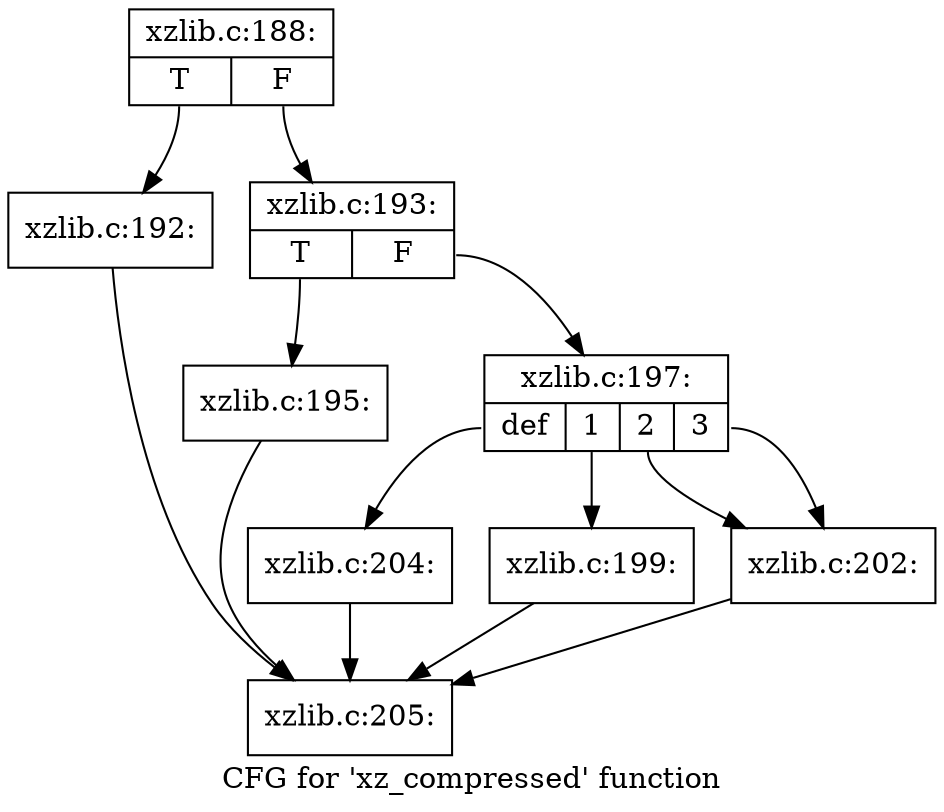 digraph "CFG for 'xz_compressed' function" {
	label="CFG for 'xz_compressed' function";

	Node0x559901d033f0 [shape=record,label="{xzlib.c:188:|{<s0>T|<s1>F}}"];
	Node0x559901d033f0:s0 -> Node0x559901d04460;
	Node0x559901d033f0:s1 -> Node0x559901d044b0;
	Node0x559901d04460 [shape=record,label="{xzlib.c:192:}"];
	Node0x559901d04460 -> Node0x559901d03440;
	Node0x559901d044b0 [shape=record,label="{xzlib.c:193:|{<s0>T|<s1>F}}"];
	Node0x559901d044b0:s0 -> Node0x559901d04b70;
	Node0x559901d044b0:s1 -> Node0x559901d04bc0;
	Node0x559901d04b70 [shape=record,label="{xzlib.c:195:}"];
	Node0x559901d04b70 -> Node0x559901d03440;
	Node0x559901d04bc0 [shape=record,label="{xzlib.c:197:|{<s0>def|<s1>1|<s2>2|<s3>3}}"];
	Node0x559901d04bc0:s0 -> Node0x559901d050a0;
	Node0x559901d04bc0:s1 -> Node0x559901d05550;
	Node0x559901d04bc0:s2 -> Node0x559901d05710;
	Node0x559901d04bc0:s3 -> Node0x559901d05710;
	Node0x559901d05550 [shape=record,label="{xzlib.c:199:}"];
	Node0x559901d05550 -> Node0x559901d03440;
	Node0x559901d05710 [shape=record,label="{xzlib.c:202:}"];
	Node0x559901d05710 -> Node0x559901d03440;
	Node0x559901d050a0 [shape=record,label="{xzlib.c:204:}"];
	Node0x559901d050a0 -> Node0x559901d03440;
	Node0x559901d03440 [shape=record,label="{xzlib.c:205:}"];
}
